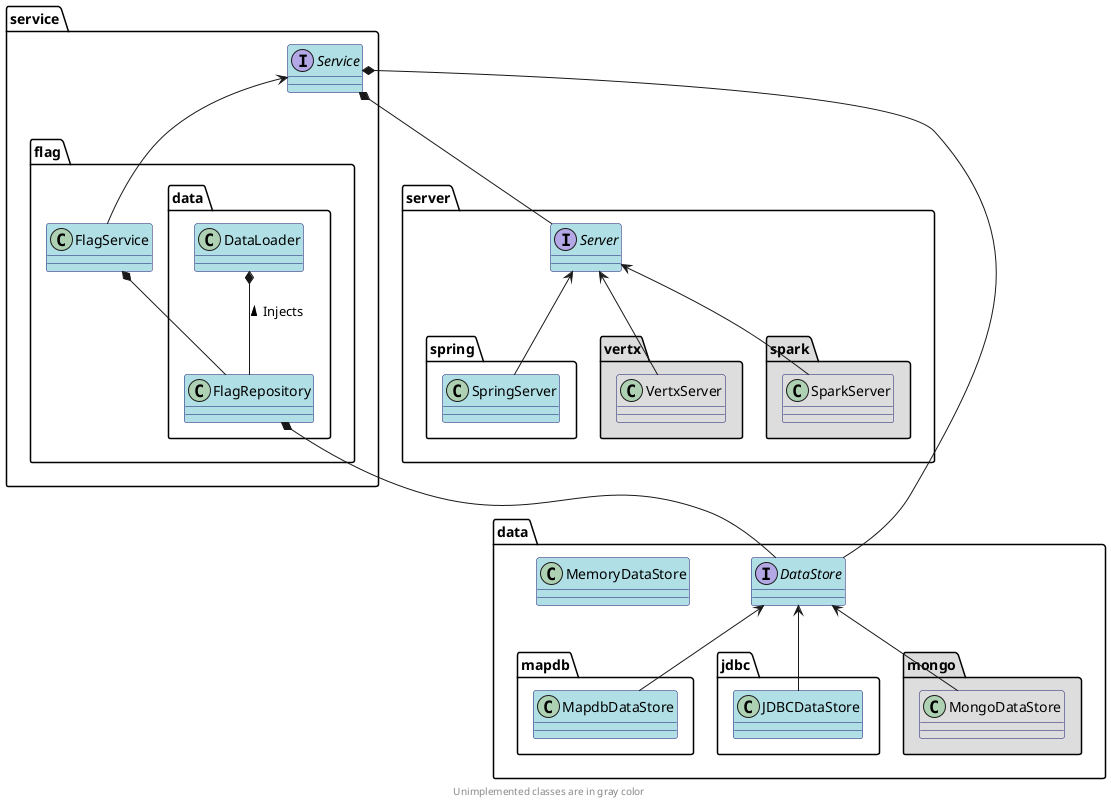 @startuml

skinparam class { 
  backgroundColor PowderBlue 
  borderColor MidnightBlue 
}

package service {
  interface Service
  
  package service.flag {
    class FlagService 

    package service.flag.data {
      class FlagRepository 
      class DataLoader 
    }
  }
}

package server {
  interface Server 
  
  package server.spring {
    class SpringServer 
  }

  package server.vertx #DDDDDD {
    class VertxServer #DDDDDD
  }

  package server.spark #DDDDDD {
    class SparkServer #DDDDDD
  }
}


package data {
  interface DataStore

  class MemoryDataStore

  package data.mapdb {
    class MapdbDataStore
  }
  package data.jdbc {
    class JDBCDataStore
  }
  package data.mongo #DDDDDD {
    class MongoDataStore #DDDDDD
  }
}

Service <-- FlagService

Server <-- SpringServer
Server <-- VertxServer
Server <-- SparkServer

DataStore <-- JDBCDataStore
DataStore <-- MapdbDataStore
DataStore <-- MongoDataStore


FlagRepository *-- DataStore 
DataLoader *-- FlagRepository : Injects <
FlagService *-- FlagRepository

Service *-- Server 
Service *-- DataStore

footer
  Unimplemented classes are in <color:gray>gray</color> color
end footer

@enduml

